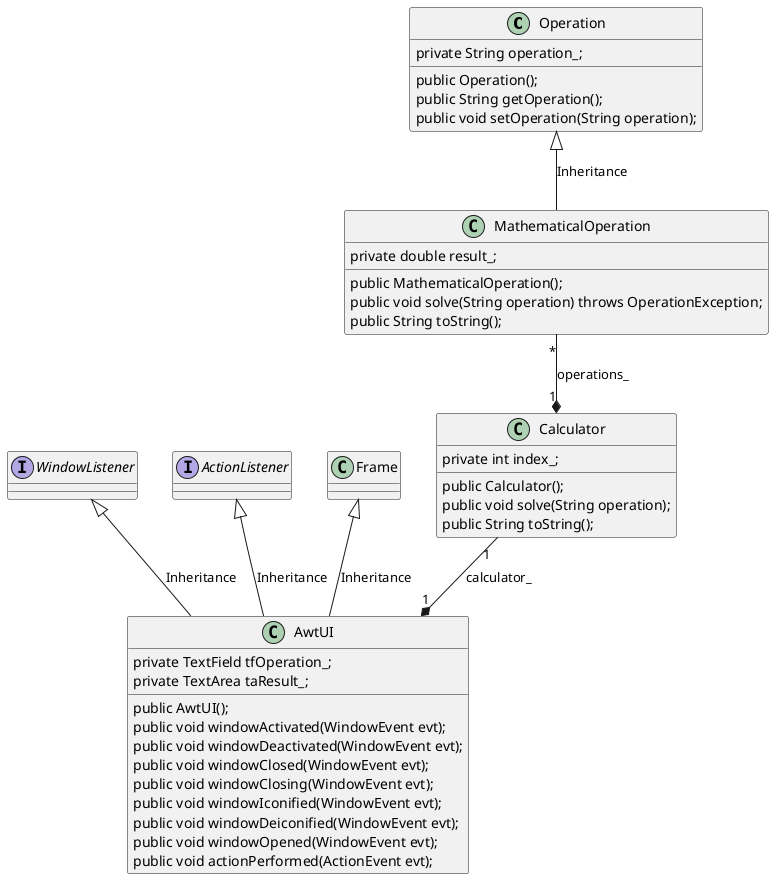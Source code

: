 @startuml

class Operation {
    private String operation_;

    public Operation(); 
    public String getOperation();
    public void setOperation(String operation);
}

class MathematicalOperation {
    private double result_;

    public MathematicalOperation();
    public void solve(String operation) throws OperationException;
    public String toString();
} 

class Calculator {
    private int index_;

    public Calculator();
    public void solve(String operation);
    public String toString();
} 

interface WindowListener {
}

interface ActionListener{
}

class Frame {
}

class AwtUI {
    private TextField tfOperation_;
    private TextArea taResult_;

    public AwtUI();
    public void windowActivated(WindowEvent evt);
    public void windowDeactivated(WindowEvent evt);
    public void windowClosed(WindowEvent evt);
    public void windowClosing(WindowEvent evt);
    public void windowIconified(WindowEvent evt);
    public void windowDeiconified(WindowEvent evt);
    public void windowOpened(WindowEvent evt);
    public void actionPerformed(ActionEvent evt);
} 

Operation <|-down- MathematicalOperation: Inheritance
Calculator "1" *-up- "*" MathematicalOperation: operations_
AwtUI "1" *-up- "1" Calculator: calculator_
Frame <|-down- AwtUI: Inheritance
WindowListener <|-down- AwtUI: Inheritance
ActionListener <|-down- AwtUI: Inheritance

@enduml